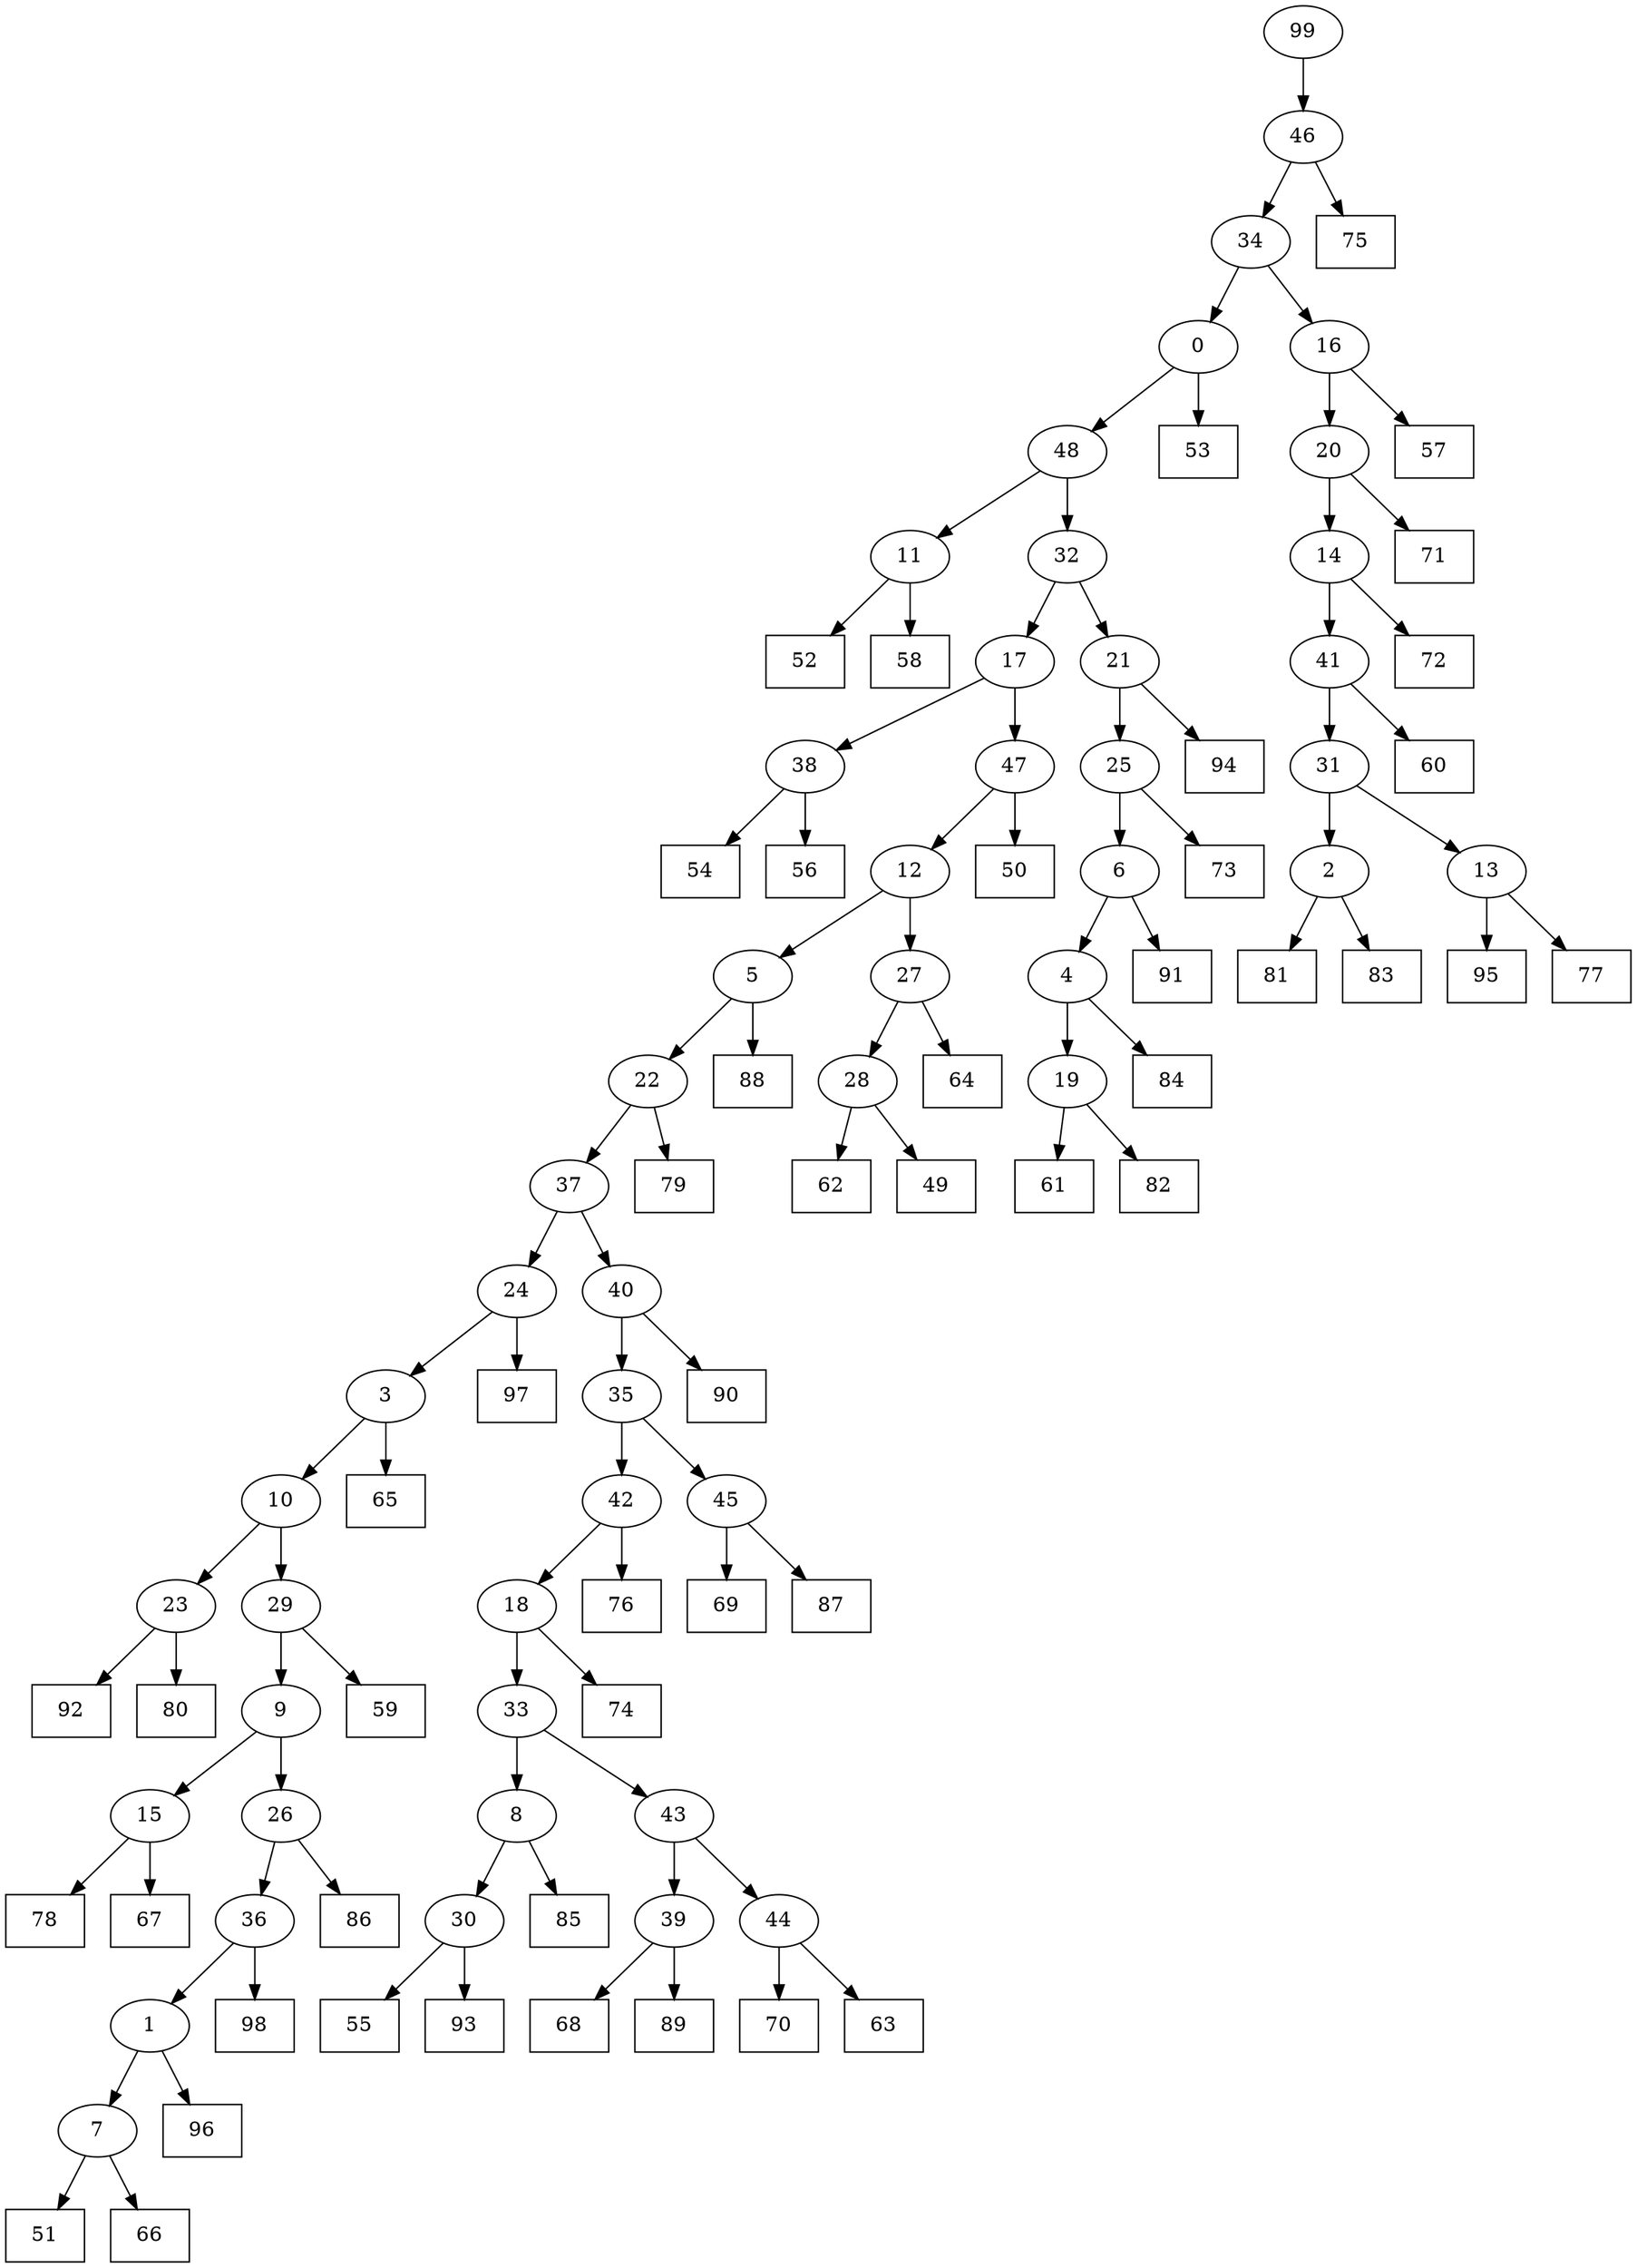 digraph G {
0[label="0"];
1[label="1"];
2[label="2"];
3[label="3"];
4[label="4"];
5[label="5"];
6[label="6"];
7[label="7"];
8[label="8"];
9[label="9"];
10[label="10"];
11[label="11"];
12[label="12"];
13[label="13"];
14[label="14"];
15[label="15"];
16[label="16"];
17[label="17"];
18[label="18"];
19[label="19"];
20[label="20"];
21[label="21"];
22[label="22"];
23[label="23"];
24[label="24"];
25[label="25"];
26[label="26"];
27[label="27"];
28[label="28"];
29[label="29"];
30[label="30"];
31[label="31"];
32[label="32"];
33[label="33"];
34[label="34"];
35[label="35"];
36[label="36"];
37[label="37"];
38[label="38"];
39[label="39"];
40[label="40"];
41[label="41"];
42[label="42"];
43[label="43"];
44[label="44"];
45[label="45"];
46[label="46"];
47[label="47"];
48[label="48"];
49[shape=box,label="51"];
50[shape=box,label="97"];
51[shape=box,label="55"];
52[shape=box,label="52"];
53[shape=box,label="61"];
54[shape=box,label="69"];
55[shape=box,label="78"];
56[shape=box,label="75"];
57[shape=box,label="96"];
58[shape=box,label="58"];
59[shape=box,label="85"];
60[shape=box,label="65"];
61[shape=box,label="53"];
62[shape=box,label="70"];
63[shape=box,label="95"];
64[shape=box,label="62"];
65[shape=box,label="81"];
66[shape=box,label="74"];
67[shape=box,label="73"];
68[shape=box,label="71"];
69[shape=box,label="72"];
70[shape=box,label="79"];
71[shape=box,label="90"];
72[shape=box,label="60"];
73[shape=box,label="54"];
74[shape=box,label="93"];
75[shape=box,label="68"];
76[shape=box,label="83"];
77[shape=box,label="59"];
78[shape=box,label="87"];
79[shape=box,label="98"];
80[shape=box,label="57"];
81[shape=box,label="91"];
82[shape=box,label="56"];
83[shape=box,label="94"];
84[shape=box,label="67"];
85[shape=box,label="76"];
86[shape=box,label="82"];
87[shape=box,label="89"];
88[shape=box,label="63"];
89[shape=box,label="64"];
90[shape=box,label="86"];
91[shape=box,label="88"];
92[shape=box,label="49"];
93[shape=box,label="92"];
94[shape=box,label="80"];
95[shape=box,label="77"];
96[shape=box,label="50"];
97[shape=box,label="84"];
98[shape=box,label="66"];
99[label="99"];
7->98 ;
18->66 ;
38->82 ;
21->83 ;
19->53 ;
18->33 ;
33->43 ;
11->58 ;
42->85 ;
2->76 ;
19->86 ;
13->95 ;
45->54 ;
42->18 ;
22->70 ;
26->36 ;
36->79 ;
30->51 ;
28->92 ;
11->52 ;
5->91 ;
25->67 ;
46->56 ;
16->20 ;
20->14 ;
20->68 ;
21->25 ;
10->29 ;
29->77 ;
45->78 ;
34->0 ;
44->62 ;
16->80 ;
23->93 ;
8->30 ;
30->74 ;
47->12 ;
12->5 ;
1->7 ;
29->9 ;
39->75 ;
31->2 ;
34->16 ;
10->23 ;
33->8 ;
8->59 ;
43->39 ;
39->87 ;
41->31 ;
31->13 ;
35->45 ;
25->6 ;
6->81 ;
38->73 ;
27->89 ;
3->10 ;
36->1 ;
1->57 ;
13->63 ;
24->3 ;
3->60 ;
48->11 ;
47->96 ;
35->42 ;
28->64 ;
9->26 ;
26->90 ;
43->44 ;
14->41 ;
41->72 ;
2->65 ;
7->49 ;
99->46 ;
46->34 ;
23->94 ;
40->35 ;
4->19 ;
17->38 ;
40->71 ;
6->4 ;
4->97 ;
14->69 ;
48->32 ;
32->21 ;
37->24 ;
24->50 ;
32->17 ;
17->47 ;
0->61 ;
12->27 ;
27->28 ;
44->88 ;
22->37 ;
37->40 ;
0->48 ;
15->55 ;
5->22 ;
9->15 ;
15->84 ;
}
